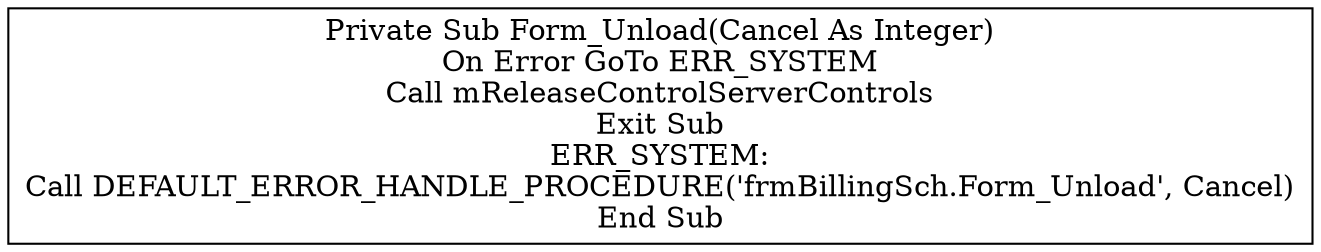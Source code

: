 digraph G{
Node_1 [ label ="Private Sub Form_Unload(Cancel As Integer)\nOn Error GoTo ERR_SYSTEM\nCall mReleaseControlServerControls\nExit Sub\nERR_SYSTEM:\nCall DEFAULT_ERROR_HANDLE_PROCEDURE('frmBillingSch.Form_Unload', Cancel)\nEnd Sub",shape="box"];
}
